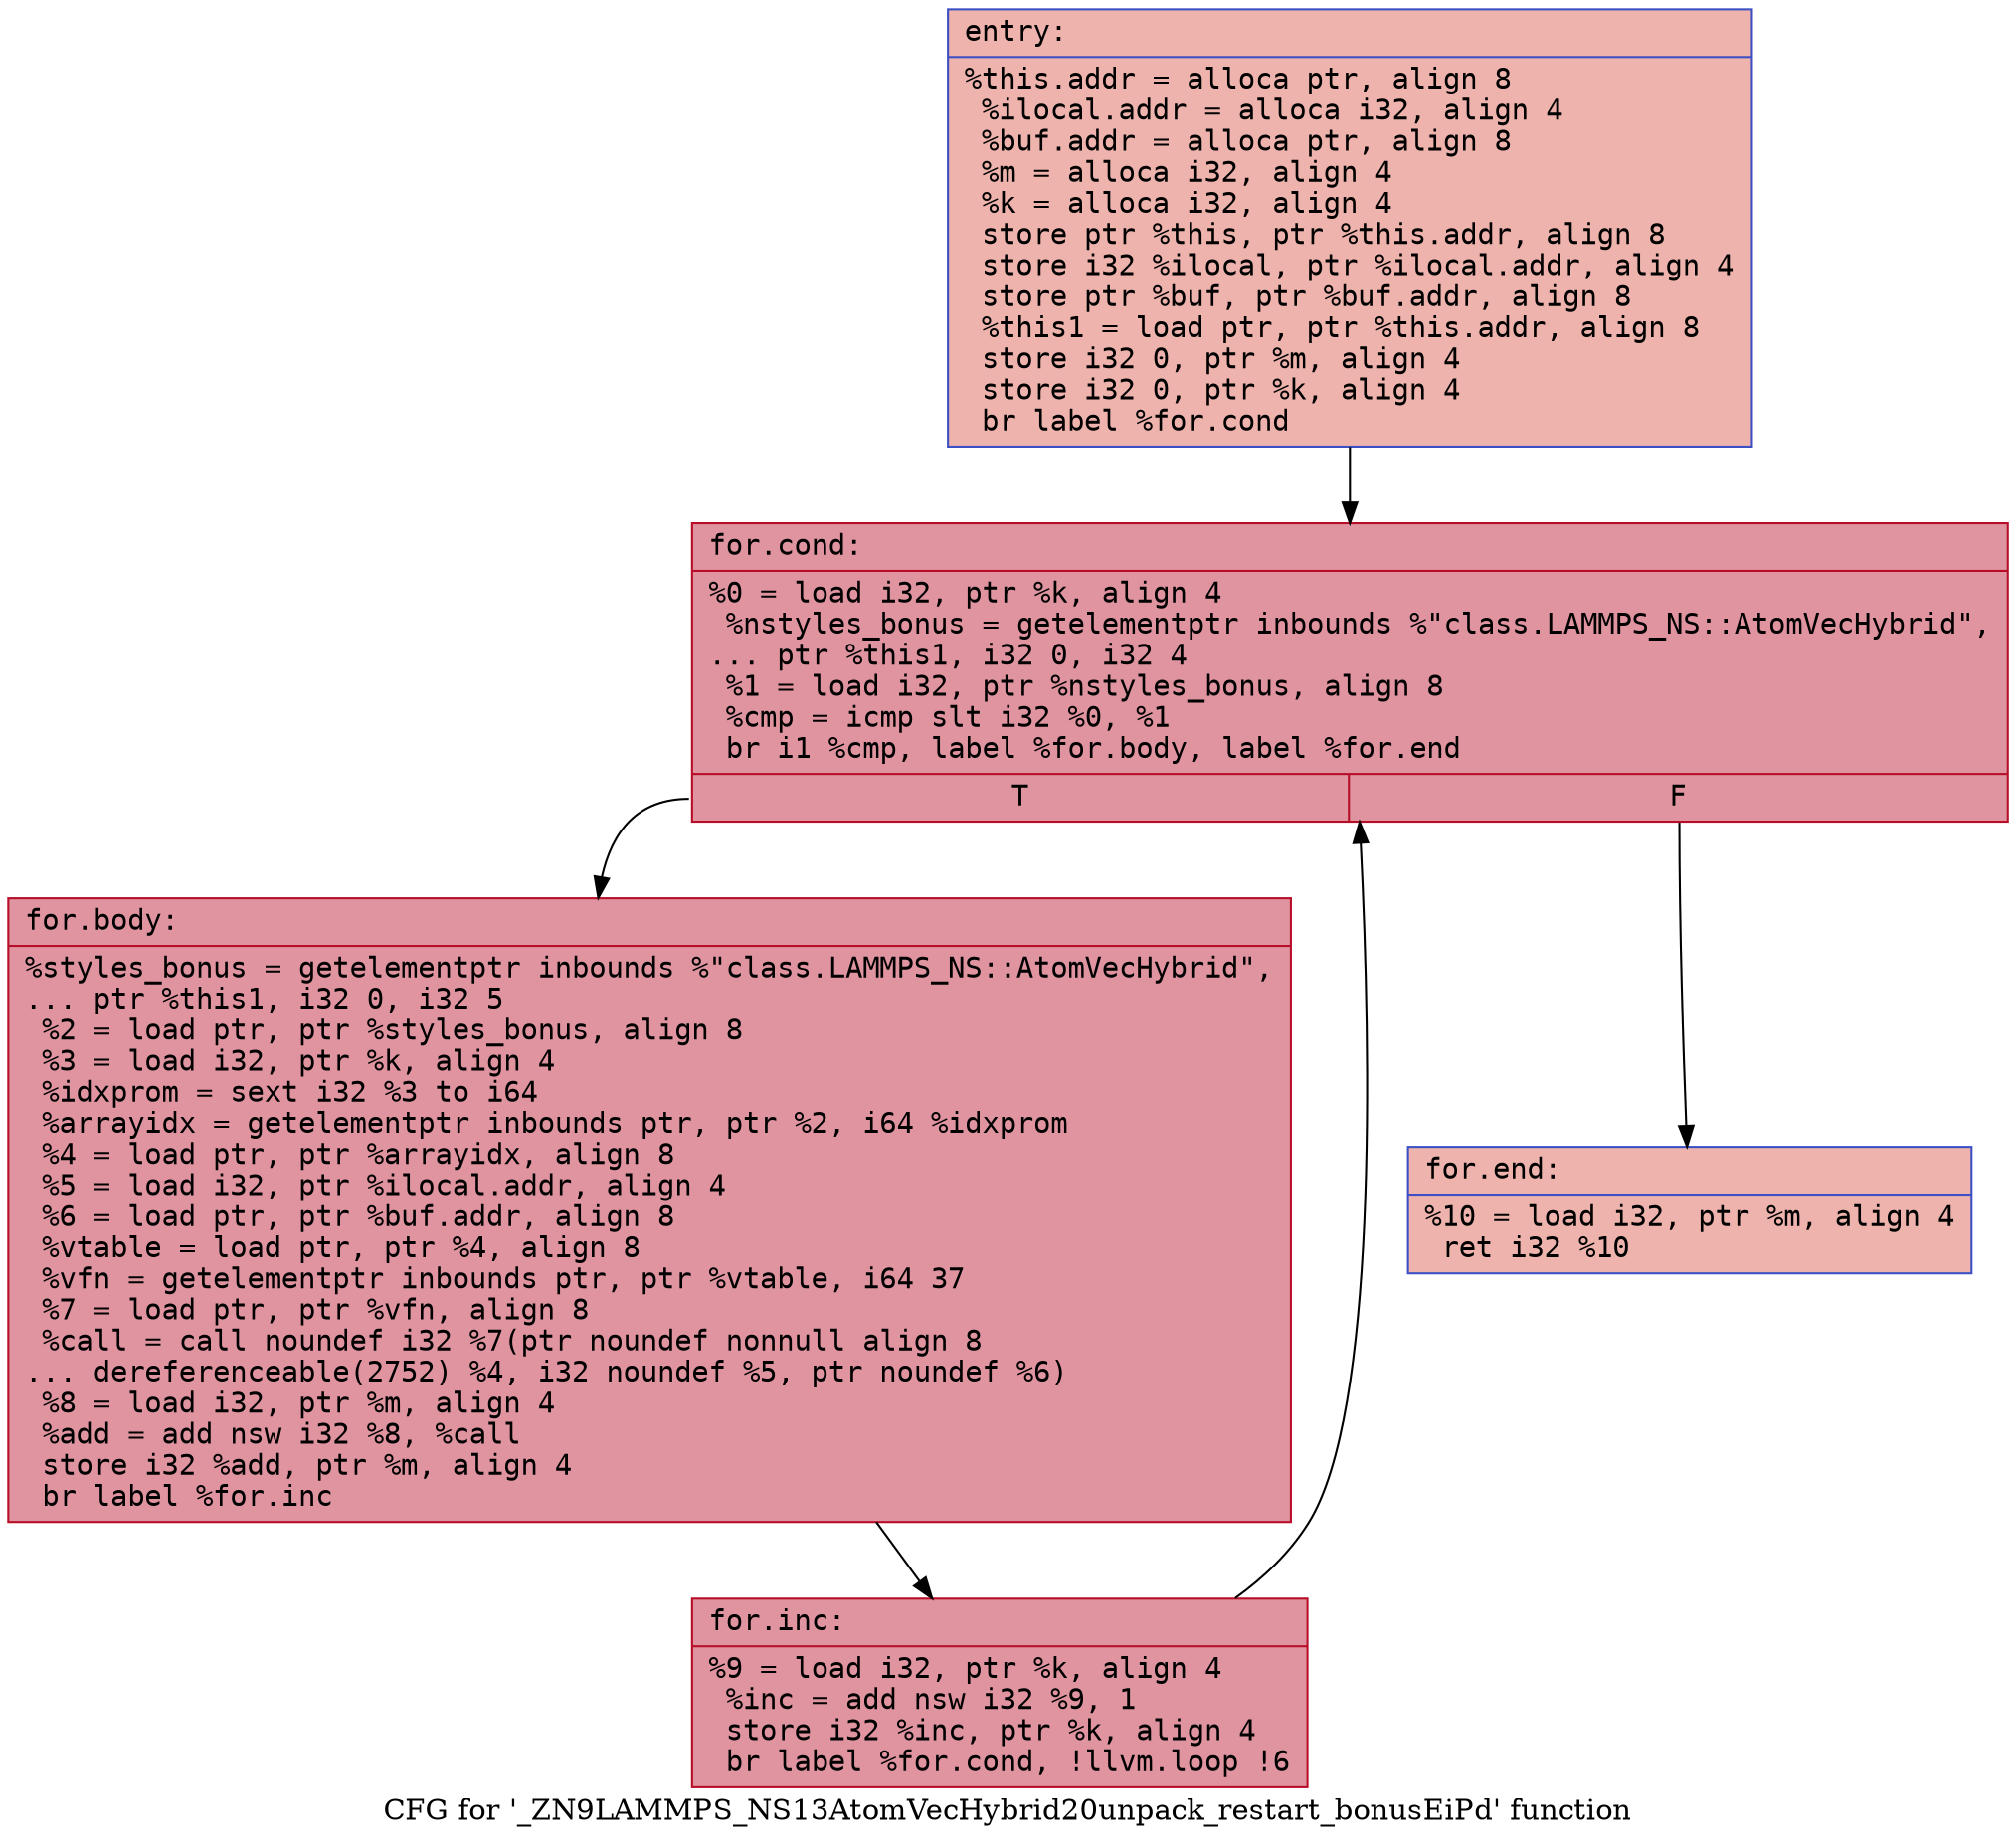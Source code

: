 digraph "CFG for '_ZN9LAMMPS_NS13AtomVecHybrid20unpack_restart_bonusEiPd' function" {
	label="CFG for '_ZN9LAMMPS_NS13AtomVecHybrid20unpack_restart_bonusEiPd' function";

	Node0x557e2af86000 [shape=record,color="#3d50c3ff", style=filled, fillcolor="#d6524470" fontname="Courier",label="{entry:\l|  %this.addr = alloca ptr, align 8\l  %ilocal.addr = alloca i32, align 4\l  %buf.addr = alloca ptr, align 8\l  %m = alloca i32, align 4\l  %k = alloca i32, align 4\l  store ptr %this, ptr %this.addr, align 8\l  store i32 %ilocal, ptr %ilocal.addr, align 4\l  store ptr %buf, ptr %buf.addr, align 8\l  %this1 = load ptr, ptr %this.addr, align 8\l  store i32 0, ptr %m, align 4\l  store i32 0, ptr %k, align 4\l  br label %for.cond\l}"];
	Node0x557e2af86000 -> Node0x557e2af866b0[tooltip="entry -> for.cond\nProbability 100.00%" ];
	Node0x557e2af866b0 [shape=record,color="#b70d28ff", style=filled, fillcolor="#b70d2870" fontname="Courier",label="{for.cond:\l|  %0 = load i32, ptr %k, align 4\l  %nstyles_bonus = getelementptr inbounds %\"class.LAMMPS_NS::AtomVecHybrid\",\l... ptr %this1, i32 0, i32 4\l  %1 = load i32, ptr %nstyles_bonus, align 8\l  %cmp = icmp slt i32 %0, %1\l  br i1 %cmp, label %for.body, label %for.end\l|{<s0>T|<s1>F}}"];
	Node0x557e2af866b0:s0 -> Node0x557e2af86be0[tooltip="for.cond -> for.body\nProbability 96.88%" ];
	Node0x557e2af866b0:s1 -> Node0x557e2af86c60[tooltip="for.cond -> for.end\nProbability 3.12%" ];
	Node0x557e2af86be0 [shape=record,color="#b70d28ff", style=filled, fillcolor="#b70d2870" fontname="Courier",label="{for.body:\l|  %styles_bonus = getelementptr inbounds %\"class.LAMMPS_NS::AtomVecHybrid\",\l... ptr %this1, i32 0, i32 5\l  %2 = load ptr, ptr %styles_bonus, align 8\l  %3 = load i32, ptr %k, align 4\l  %idxprom = sext i32 %3 to i64\l  %arrayidx = getelementptr inbounds ptr, ptr %2, i64 %idxprom\l  %4 = load ptr, ptr %arrayidx, align 8\l  %5 = load i32, ptr %ilocal.addr, align 4\l  %6 = load ptr, ptr %buf.addr, align 8\l  %vtable = load ptr, ptr %4, align 8\l  %vfn = getelementptr inbounds ptr, ptr %vtable, i64 37\l  %7 = load ptr, ptr %vfn, align 8\l  %call = call noundef i32 %7(ptr noundef nonnull align 8\l... dereferenceable(2752) %4, i32 noundef %5, ptr noundef %6)\l  %8 = load i32, ptr %m, align 4\l  %add = add nsw i32 %8, %call\l  store i32 %add, ptr %m, align 4\l  br label %for.inc\l}"];
	Node0x557e2af86be0 -> Node0x557e2af876d0[tooltip="for.body -> for.inc\nProbability 100.00%" ];
	Node0x557e2af876d0 [shape=record,color="#b70d28ff", style=filled, fillcolor="#b70d2870" fontname="Courier",label="{for.inc:\l|  %9 = load i32, ptr %k, align 4\l  %inc = add nsw i32 %9, 1\l  store i32 %inc, ptr %k, align 4\l  br label %for.cond, !llvm.loop !6\l}"];
	Node0x557e2af876d0 -> Node0x557e2af866b0[tooltip="for.inc -> for.cond\nProbability 100.00%" ];
	Node0x557e2af86c60 [shape=record,color="#3d50c3ff", style=filled, fillcolor="#d6524470" fontname="Courier",label="{for.end:\l|  %10 = load i32, ptr %m, align 4\l  ret i32 %10\l}"];
}
